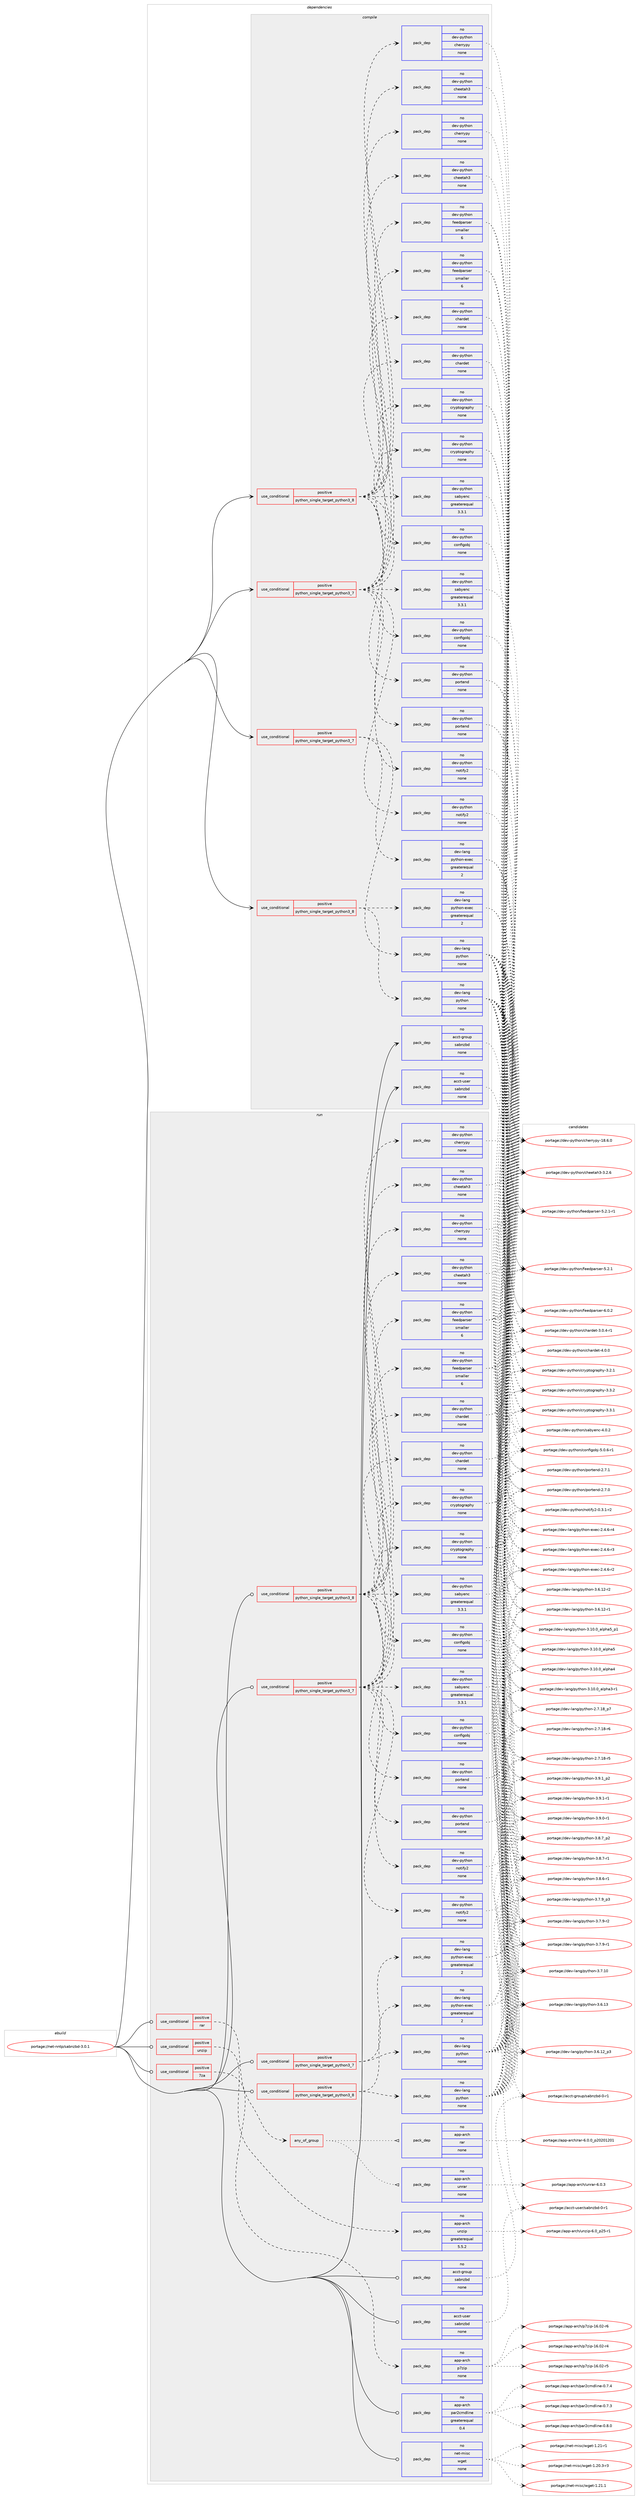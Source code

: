 digraph prolog {

# *************
# Graph options
# *************

newrank=true;
concentrate=true;
compound=true;
graph [rankdir=LR,fontname=Helvetica,fontsize=10,ranksep=1.5];#, ranksep=2.5, nodesep=0.2];
edge  [arrowhead=vee];
node  [fontname=Helvetica,fontsize=10];

# **********
# The ebuild
# **********

subgraph cluster_leftcol {
color=gray;
rank=same;
label=<<i>ebuild</i>>;
id [label="portage://net-nntp/sabnzbd-3.0.1", color=red, width=4, href="../net-nntp/sabnzbd-3.0.1.svg"];
}

# ****************
# The dependencies
# ****************

subgraph cluster_midcol {
color=gray;
label=<<i>dependencies</i>>;
subgraph cluster_compile {
fillcolor="#eeeeee";
style=filled;
label=<<i>compile</i>>;
subgraph cond3219 {
dependency11219 [label=<<TABLE BORDER="0" CELLBORDER="1" CELLSPACING="0" CELLPADDING="4"><TR><TD ROWSPAN="3" CELLPADDING="10">use_conditional</TD></TR><TR><TD>positive</TD></TR><TR><TD>python_single_target_python3_7</TD></TR></TABLE>>, shape=none, color=red];
subgraph pack7897 {
dependency11220 [label=<<TABLE BORDER="0" CELLBORDER="1" CELLSPACING="0" CELLPADDING="4" WIDTH="220"><TR><TD ROWSPAN="6" CELLPADDING="30">pack_dep</TD></TR><TR><TD WIDTH="110">no</TD></TR><TR><TD>dev-lang</TD></TR><TR><TD>python</TD></TR><TR><TD>none</TD></TR><TR><TD></TD></TR></TABLE>>, shape=none, color=blue];
}
dependency11219:e -> dependency11220:w [weight=20,style="dashed",arrowhead="vee"];
subgraph pack7898 {
dependency11221 [label=<<TABLE BORDER="0" CELLBORDER="1" CELLSPACING="0" CELLPADDING="4" WIDTH="220"><TR><TD ROWSPAN="6" CELLPADDING="30">pack_dep</TD></TR><TR><TD WIDTH="110">no</TD></TR><TR><TD>dev-lang</TD></TR><TR><TD>python-exec</TD></TR><TR><TD>greaterequal</TD></TR><TR><TD>2</TD></TR></TABLE>>, shape=none, color=blue];
}
dependency11219:e -> dependency11221:w [weight=20,style="dashed",arrowhead="vee"];
}
id:e -> dependency11219:w [weight=20,style="solid",arrowhead="vee"];
subgraph cond3220 {
dependency11222 [label=<<TABLE BORDER="0" CELLBORDER="1" CELLSPACING="0" CELLPADDING="4"><TR><TD ROWSPAN="3" CELLPADDING="10">use_conditional</TD></TR><TR><TD>positive</TD></TR><TR><TD>python_single_target_python3_7</TD></TR></TABLE>>, shape=none, color=red];
subgraph pack7899 {
dependency11223 [label=<<TABLE BORDER="0" CELLBORDER="1" CELLSPACING="0" CELLPADDING="4" WIDTH="220"><TR><TD ROWSPAN="6" CELLPADDING="30">pack_dep</TD></TR><TR><TD WIDTH="110">no</TD></TR><TR><TD>dev-python</TD></TR><TR><TD>chardet</TD></TR><TR><TD>none</TD></TR><TR><TD></TD></TR></TABLE>>, shape=none, color=blue];
}
dependency11222:e -> dependency11223:w [weight=20,style="dashed",arrowhead="vee"];
subgraph pack7900 {
dependency11224 [label=<<TABLE BORDER="0" CELLBORDER="1" CELLSPACING="0" CELLPADDING="4" WIDTH="220"><TR><TD ROWSPAN="6" CELLPADDING="30">pack_dep</TD></TR><TR><TD WIDTH="110">no</TD></TR><TR><TD>dev-python</TD></TR><TR><TD>cheetah3</TD></TR><TR><TD>none</TD></TR><TR><TD></TD></TR></TABLE>>, shape=none, color=blue];
}
dependency11222:e -> dependency11224:w [weight=20,style="dashed",arrowhead="vee"];
subgraph pack7901 {
dependency11225 [label=<<TABLE BORDER="0" CELLBORDER="1" CELLSPACING="0" CELLPADDING="4" WIDTH="220"><TR><TD ROWSPAN="6" CELLPADDING="30">pack_dep</TD></TR><TR><TD WIDTH="110">no</TD></TR><TR><TD>dev-python</TD></TR><TR><TD>cherrypy</TD></TR><TR><TD>none</TD></TR><TR><TD></TD></TR></TABLE>>, shape=none, color=blue];
}
dependency11222:e -> dependency11225:w [weight=20,style="dashed",arrowhead="vee"];
subgraph pack7902 {
dependency11226 [label=<<TABLE BORDER="0" CELLBORDER="1" CELLSPACING="0" CELLPADDING="4" WIDTH="220"><TR><TD ROWSPAN="6" CELLPADDING="30">pack_dep</TD></TR><TR><TD WIDTH="110">no</TD></TR><TR><TD>dev-python</TD></TR><TR><TD>configobj</TD></TR><TR><TD>none</TD></TR><TR><TD></TD></TR></TABLE>>, shape=none, color=blue];
}
dependency11222:e -> dependency11226:w [weight=20,style="dashed",arrowhead="vee"];
subgraph pack7903 {
dependency11227 [label=<<TABLE BORDER="0" CELLBORDER="1" CELLSPACING="0" CELLPADDING="4" WIDTH="220"><TR><TD ROWSPAN="6" CELLPADDING="30">pack_dep</TD></TR><TR><TD WIDTH="110">no</TD></TR><TR><TD>dev-python</TD></TR><TR><TD>cryptography</TD></TR><TR><TD>none</TD></TR><TR><TD></TD></TR></TABLE>>, shape=none, color=blue];
}
dependency11222:e -> dependency11227:w [weight=20,style="dashed",arrowhead="vee"];
subgraph pack7904 {
dependency11228 [label=<<TABLE BORDER="0" CELLBORDER="1" CELLSPACING="0" CELLPADDING="4" WIDTH="220"><TR><TD ROWSPAN="6" CELLPADDING="30">pack_dep</TD></TR><TR><TD WIDTH="110">no</TD></TR><TR><TD>dev-python</TD></TR><TR><TD>feedparser</TD></TR><TR><TD>smaller</TD></TR><TR><TD>6</TD></TR></TABLE>>, shape=none, color=blue];
}
dependency11222:e -> dependency11228:w [weight=20,style="dashed",arrowhead="vee"];
subgraph pack7905 {
dependency11229 [label=<<TABLE BORDER="0" CELLBORDER="1" CELLSPACING="0" CELLPADDING="4" WIDTH="220"><TR><TD ROWSPAN="6" CELLPADDING="30">pack_dep</TD></TR><TR><TD WIDTH="110">no</TD></TR><TR><TD>dev-python</TD></TR><TR><TD>notify2</TD></TR><TR><TD>none</TD></TR><TR><TD></TD></TR></TABLE>>, shape=none, color=blue];
}
dependency11222:e -> dependency11229:w [weight=20,style="dashed",arrowhead="vee"];
subgraph pack7906 {
dependency11230 [label=<<TABLE BORDER="0" CELLBORDER="1" CELLSPACING="0" CELLPADDING="4" WIDTH="220"><TR><TD ROWSPAN="6" CELLPADDING="30">pack_dep</TD></TR><TR><TD WIDTH="110">no</TD></TR><TR><TD>dev-python</TD></TR><TR><TD>portend</TD></TR><TR><TD>none</TD></TR><TR><TD></TD></TR></TABLE>>, shape=none, color=blue];
}
dependency11222:e -> dependency11230:w [weight=20,style="dashed",arrowhead="vee"];
subgraph pack7907 {
dependency11231 [label=<<TABLE BORDER="0" CELLBORDER="1" CELLSPACING="0" CELLPADDING="4" WIDTH="220"><TR><TD ROWSPAN="6" CELLPADDING="30">pack_dep</TD></TR><TR><TD WIDTH="110">no</TD></TR><TR><TD>dev-python</TD></TR><TR><TD>sabyenc</TD></TR><TR><TD>greaterequal</TD></TR><TR><TD>3.3.1</TD></TR></TABLE>>, shape=none, color=blue];
}
dependency11222:e -> dependency11231:w [weight=20,style="dashed",arrowhead="vee"];
}
id:e -> dependency11222:w [weight=20,style="solid",arrowhead="vee"];
subgraph cond3221 {
dependency11232 [label=<<TABLE BORDER="0" CELLBORDER="1" CELLSPACING="0" CELLPADDING="4"><TR><TD ROWSPAN="3" CELLPADDING="10">use_conditional</TD></TR><TR><TD>positive</TD></TR><TR><TD>python_single_target_python3_8</TD></TR></TABLE>>, shape=none, color=red];
subgraph pack7908 {
dependency11233 [label=<<TABLE BORDER="0" CELLBORDER="1" CELLSPACING="0" CELLPADDING="4" WIDTH="220"><TR><TD ROWSPAN="6" CELLPADDING="30">pack_dep</TD></TR><TR><TD WIDTH="110">no</TD></TR><TR><TD>dev-lang</TD></TR><TR><TD>python</TD></TR><TR><TD>none</TD></TR><TR><TD></TD></TR></TABLE>>, shape=none, color=blue];
}
dependency11232:e -> dependency11233:w [weight=20,style="dashed",arrowhead="vee"];
subgraph pack7909 {
dependency11234 [label=<<TABLE BORDER="0" CELLBORDER="1" CELLSPACING="0" CELLPADDING="4" WIDTH="220"><TR><TD ROWSPAN="6" CELLPADDING="30">pack_dep</TD></TR><TR><TD WIDTH="110">no</TD></TR><TR><TD>dev-lang</TD></TR><TR><TD>python-exec</TD></TR><TR><TD>greaterequal</TD></TR><TR><TD>2</TD></TR></TABLE>>, shape=none, color=blue];
}
dependency11232:e -> dependency11234:w [weight=20,style="dashed",arrowhead="vee"];
}
id:e -> dependency11232:w [weight=20,style="solid",arrowhead="vee"];
subgraph cond3222 {
dependency11235 [label=<<TABLE BORDER="0" CELLBORDER="1" CELLSPACING="0" CELLPADDING="4"><TR><TD ROWSPAN="3" CELLPADDING="10">use_conditional</TD></TR><TR><TD>positive</TD></TR><TR><TD>python_single_target_python3_8</TD></TR></TABLE>>, shape=none, color=red];
subgraph pack7910 {
dependency11236 [label=<<TABLE BORDER="0" CELLBORDER="1" CELLSPACING="0" CELLPADDING="4" WIDTH="220"><TR><TD ROWSPAN="6" CELLPADDING="30">pack_dep</TD></TR><TR><TD WIDTH="110">no</TD></TR><TR><TD>dev-python</TD></TR><TR><TD>chardet</TD></TR><TR><TD>none</TD></TR><TR><TD></TD></TR></TABLE>>, shape=none, color=blue];
}
dependency11235:e -> dependency11236:w [weight=20,style="dashed",arrowhead="vee"];
subgraph pack7911 {
dependency11237 [label=<<TABLE BORDER="0" CELLBORDER="1" CELLSPACING="0" CELLPADDING="4" WIDTH="220"><TR><TD ROWSPAN="6" CELLPADDING="30">pack_dep</TD></TR><TR><TD WIDTH="110">no</TD></TR><TR><TD>dev-python</TD></TR><TR><TD>cheetah3</TD></TR><TR><TD>none</TD></TR><TR><TD></TD></TR></TABLE>>, shape=none, color=blue];
}
dependency11235:e -> dependency11237:w [weight=20,style="dashed",arrowhead="vee"];
subgraph pack7912 {
dependency11238 [label=<<TABLE BORDER="0" CELLBORDER="1" CELLSPACING="0" CELLPADDING="4" WIDTH="220"><TR><TD ROWSPAN="6" CELLPADDING="30">pack_dep</TD></TR><TR><TD WIDTH="110">no</TD></TR><TR><TD>dev-python</TD></TR><TR><TD>cherrypy</TD></TR><TR><TD>none</TD></TR><TR><TD></TD></TR></TABLE>>, shape=none, color=blue];
}
dependency11235:e -> dependency11238:w [weight=20,style="dashed",arrowhead="vee"];
subgraph pack7913 {
dependency11239 [label=<<TABLE BORDER="0" CELLBORDER="1" CELLSPACING="0" CELLPADDING="4" WIDTH="220"><TR><TD ROWSPAN="6" CELLPADDING="30">pack_dep</TD></TR><TR><TD WIDTH="110">no</TD></TR><TR><TD>dev-python</TD></TR><TR><TD>configobj</TD></TR><TR><TD>none</TD></TR><TR><TD></TD></TR></TABLE>>, shape=none, color=blue];
}
dependency11235:e -> dependency11239:w [weight=20,style="dashed",arrowhead="vee"];
subgraph pack7914 {
dependency11240 [label=<<TABLE BORDER="0" CELLBORDER="1" CELLSPACING="0" CELLPADDING="4" WIDTH="220"><TR><TD ROWSPAN="6" CELLPADDING="30">pack_dep</TD></TR><TR><TD WIDTH="110">no</TD></TR><TR><TD>dev-python</TD></TR><TR><TD>cryptography</TD></TR><TR><TD>none</TD></TR><TR><TD></TD></TR></TABLE>>, shape=none, color=blue];
}
dependency11235:e -> dependency11240:w [weight=20,style="dashed",arrowhead="vee"];
subgraph pack7915 {
dependency11241 [label=<<TABLE BORDER="0" CELLBORDER="1" CELLSPACING="0" CELLPADDING="4" WIDTH="220"><TR><TD ROWSPAN="6" CELLPADDING="30">pack_dep</TD></TR><TR><TD WIDTH="110">no</TD></TR><TR><TD>dev-python</TD></TR><TR><TD>feedparser</TD></TR><TR><TD>smaller</TD></TR><TR><TD>6</TD></TR></TABLE>>, shape=none, color=blue];
}
dependency11235:e -> dependency11241:w [weight=20,style="dashed",arrowhead="vee"];
subgraph pack7916 {
dependency11242 [label=<<TABLE BORDER="0" CELLBORDER="1" CELLSPACING="0" CELLPADDING="4" WIDTH="220"><TR><TD ROWSPAN="6" CELLPADDING="30">pack_dep</TD></TR><TR><TD WIDTH="110">no</TD></TR><TR><TD>dev-python</TD></TR><TR><TD>notify2</TD></TR><TR><TD>none</TD></TR><TR><TD></TD></TR></TABLE>>, shape=none, color=blue];
}
dependency11235:e -> dependency11242:w [weight=20,style="dashed",arrowhead="vee"];
subgraph pack7917 {
dependency11243 [label=<<TABLE BORDER="0" CELLBORDER="1" CELLSPACING="0" CELLPADDING="4" WIDTH="220"><TR><TD ROWSPAN="6" CELLPADDING="30">pack_dep</TD></TR><TR><TD WIDTH="110">no</TD></TR><TR><TD>dev-python</TD></TR><TR><TD>portend</TD></TR><TR><TD>none</TD></TR><TR><TD></TD></TR></TABLE>>, shape=none, color=blue];
}
dependency11235:e -> dependency11243:w [weight=20,style="dashed",arrowhead="vee"];
subgraph pack7918 {
dependency11244 [label=<<TABLE BORDER="0" CELLBORDER="1" CELLSPACING="0" CELLPADDING="4" WIDTH="220"><TR><TD ROWSPAN="6" CELLPADDING="30">pack_dep</TD></TR><TR><TD WIDTH="110">no</TD></TR><TR><TD>dev-python</TD></TR><TR><TD>sabyenc</TD></TR><TR><TD>greaterequal</TD></TR><TR><TD>3.3.1</TD></TR></TABLE>>, shape=none, color=blue];
}
dependency11235:e -> dependency11244:w [weight=20,style="dashed",arrowhead="vee"];
}
id:e -> dependency11235:w [weight=20,style="solid",arrowhead="vee"];
subgraph pack7919 {
dependency11245 [label=<<TABLE BORDER="0" CELLBORDER="1" CELLSPACING="0" CELLPADDING="4" WIDTH="220"><TR><TD ROWSPAN="6" CELLPADDING="30">pack_dep</TD></TR><TR><TD WIDTH="110">no</TD></TR><TR><TD>acct-group</TD></TR><TR><TD>sabnzbd</TD></TR><TR><TD>none</TD></TR><TR><TD></TD></TR></TABLE>>, shape=none, color=blue];
}
id:e -> dependency11245:w [weight=20,style="solid",arrowhead="vee"];
subgraph pack7920 {
dependency11246 [label=<<TABLE BORDER="0" CELLBORDER="1" CELLSPACING="0" CELLPADDING="4" WIDTH="220"><TR><TD ROWSPAN="6" CELLPADDING="30">pack_dep</TD></TR><TR><TD WIDTH="110">no</TD></TR><TR><TD>acct-user</TD></TR><TR><TD>sabnzbd</TD></TR><TR><TD>none</TD></TR><TR><TD></TD></TR></TABLE>>, shape=none, color=blue];
}
id:e -> dependency11246:w [weight=20,style="solid",arrowhead="vee"];
}
subgraph cluster_compileandrun {
fillcolor="#eeeeee";
style=filled;
label=<<i>compile and run</i>>;
}
subgraph cluster_run {
fillcolor="#eeeeee";
style=filled;
label=<<i>run</i>>;
subgraph cond3223 {
dependency11247 [label=<<TABLE BORDER="0" CELLBORDER="1" CELLSPACING="0" CELLPADDING="4"><TR><TD ROWSPAN="3" CELLPADDING="10">use_conditional</TD></TR><TR><TD>positive</TD></TR><TR><TD>7za</TD></TR></TABLE>>, shape=none, color=red];
subgraph pack7921 {
dependency11248 [label=<<TABLE BORDER="0" CELLBORDER="1" CELLSPACING="0" CELLPADDING="4" WIDTH="220"><TR><TD ROWSPAN="6" CELLPADDING="30">pack_dep</TD></TR><TR><TD WIDTH="110">no</TD></TR><TR><TD>app-arch</TD></TR><TR><TD>p7zip</TD></TR><TR><TD>none</TD></TR><TR><TD></TD></TR></TABLE>>, shape=none, color=blue];
}
dependency11247:e -> dependency11248:w [weight=20,style="dashed",arrowhead="vee"];
}
id:e -> dependency11247:w [weight=20,style="solid",arrowhead="odot"];
subgraph cond3224 {
dependency11249 [label=<<TABLE BORDER="0" CELLBORDER="1" CELLSPACING="0" CELLPADDING="4"><TR><TD ROWSPAN="3" CELLPADDING="10">use_conditional</TD></TR><TR><TD>positive</TD></TR><TR><TD>python_single_target_python3_7</TD></TR></TABLE>>, shape=none, color=red];
subgraph pack7922 {
dependency11250 [label=<<TABLE BORDER="0" CELLBORDER="1" CELLSPACING="0" CELLPADDING="4" WIDTH="220"><TR><TD ROWSPAN="6" CELLPADDING="30">pack_dep</TD></TR><TR><TD WIDTH="110">no</TD></TR><TR><TD>dev-lang</TD></TR><TR><TD>python</TD></TR><TR><TD>none</TD></TR><TR><TD></TD></TR></TABLE>>, shape=none, color=blue];
}
dependency11249:e -> dependency11250:w [weight=20,style="dashed",arrowhead="vee"];
subgraph pack7923 {
dependency11251 [label=<<TABLE BORDER="0" CELLBORDER="1" CELLSPACING="0" CELLPADDING="4" WIDTH="220"><TR><TD ROWSPAN="6" CELLPADDING="30">pack_dep</TD></TR><TR><TD WIDTH="110">no</TD></TR><TR><TD>dev-lang</TD></TR><TR><TD>python-exec</TD></TR><TR><TD>greaterequal</TD></TR><TR><TD>2</TD></TR></TABLE>>, shape=none, color=blue];
}
dependency11249:e -> dependency11251:w [weight=20,style="dashed",arrowhead="vee"];
}
id:e -> dependency11249:w [weight=20,style="solid",arrowhead="odot"];
subgraph cond3225 {
dependency11252 [label=<<TABLE BORDER="0" CELLBORDER="1" CELLSPACING="0" CELLPADDING="4"><TR><TD ROWSPAN="3" CELLPADDING="10">use_conditional</TD></TR><TR><TD>positive</TD></TR><TR><TD>python_single_target_python3_7</TD></TR></TABLE>>, shape=none, color=red];
subgraph pack7924 {
dependency11253 [label=<<TABLE BORDER="0" CELLBORDER="1" CELLSPACING="0" CELLPADDING="4" WIDTH="220"><TR><TD ROWSPAN="6" CELLPADDING="30">pack_dep</TD></TR><TR><TD WIDTH="110">no</TD></TR><TR><TD>dev-python</TD></TR><TR><TD>chardet</TD></TR><TR><TD>none</TD></TR><TR><TD></TD></TR></TABLE>>, shape=none, color=blue];
}
dependency11252:e -> dependency11253:w [weight=20,style="dashed",arrowhead="vee"];
subgraph pack7925 {
dependency11254 [label=<<TABLE BORDER="0" CELLBORDER="1" CELLSPACING="0" CELLPADDING="4" WIDTH="220"><TR><TD ROWSPAN="6" CELLPADDING="30">pack_dep</TD></TR><TR><TD WIDTH="110">no</TD></TR><TR><TD>dev-python</TD></TR><TR><TD>cheetah3</TD></TR><TR><TD>none</TD></TR><TR><TD></TD></TR></TABLE>>, shape=none, color=blue];
}
dependency11252:e -> dependency11254:w [weight=20,style="dashed",arrowhead="vee"];
subgraph pack7926 {
dependency11255 [label=<<TABLE BORDER="0" CELLBORDER="1" CELLSPACING="0" CELLPADDING="4" WIDTH="220"><TR><TD ROWSPAN="6" CELLPADDING="30">pack_dep</TD></TR><TR><TD WIDTH="110">no</TD></TR><TR><TD>dev-python</TD></TR><TR><TD>cherrypy</TD></TR><TR><TD>none</TD></TR><TR><TD></TD></TR></TABLE>>, shape=none, color=blue];
}
dependency11252:e -> dependency11255:w [weight=20,style="dashed",arrowhead="vee"];
subgraph pack7927 {
dependency11256 [label=<<TABLE BORDER="0" CELLBORDER="1" CELLSPACING="0" CELLPADDING="4" WIDTH="220"><TR><TD ROWSPAN="6" CELLPADDING="30">pack_dep</TD></TR><TR><TD WIDTH="110">no</TD></TR><TR><TD>dev-python</TD></TR><TR><TD>configobj</TD></TR><TR><TD>none</TD></TR><TR><TD></TD></TR></TABLE>>, shape=none, color=blue];
}
dependency11252:e -> dependency11256:w [weight=20,style="dashed",arrowhead="vee"];
subgraph pack7928 {
dependency11257 [label=<<TABLE BORDER="0" CELLBORDER="1" CELLSPACING="0" CELLPADDING="4" WIDTH="220"><TR><TD ROWSPAN="6" CELLPADDING="30">pack_dep</TD></TR><TR><TD WIDTH="110">no</TD></TR><TR><TD>dev-python</TD></TR><TR><TD>cryptography</TD></TR><TR><TD>none</TD></TR><TR><TD></TD></TR></TABLE>>, shape=none, color=blue];
}
dependency11252:e -> dependency11257:w [weight=20,style="dashed",arrowhead="vee"];
subgraph pack7929 {
dependency11258 [label=<<TABLE BORDER="0" CELLBORDER="1" CELLSPACING="0" CELLPADDING="4" WIDTH="220"><TR><TD ROWSPAN="6" CELLPADDING="30">pack_dep</TD></TR><TR><TD WIDTH="110">no</TD></TR><TR><TD>dev-python</TD></TR><TR><TD>feedparser</TD></TR><TR><TD>smaller</TD></TR><TR><TD>6</TD></TR></TABLE>>, shape=none, color=blue];
}
dependency11252:e -> dependency11258:w [weight=20,style="dashed",arrowhead="vee"];
subgraph pack7930 {
dependency11259 [label=<<TABLE BORDER="0" CELLBORDER="1" CELLSPACING="0" CELLPADDING="4" WIDTH="220"><TR><TD ROWSPAN="6" CELLPADDING="30">pack_dep</TD></TR><TR><TD WIDTH="110">no</TD></TR><TR><TD>dev-python</TD></TR><TR><TD>notify2</TD></TR><TR><TD>none</TD></TR><TR><TD></TD></TR></TABLE>>, shape=none, color=blue];
}
dependency11252:e -> dependency11259:w [weight=20,style="dashed",arrowhead="vee"];
subgraph pack7931 {
dependency11260 [label=<<TABLE BORDER="0" CELLBORDER="1" CELLSPACING="0" CELLPADDING="4" WIDTH="220"><TR><TD ROWSPAN="6" CELLPADDING="30">pack_dep</TD></TR><TR><TD WIDTH="110">no</TD></TR><TR><TD>dev-python</TD></TR><TR><TD>portend</TD></TR><TR><TD>none</TD></TR><TR><TD></TD></TR></TABLE>>, shape=none, color=blue];
}
dependency11252:e -> dependency11260:w [weight=20,style="dashed",arrowhead="vee"];
subgraph pack7932 {
dependency11261 [label=<<TABLE BORDER="0" CELLBORDER="1" CELLSPACING="0" CELLPADDING="4" WIDTH="220"><TR><TD ROWSPAN="6" CELLPADDING="30">pack_dep</TD></TR><TR><TD WIDTH="110">no</TD></TR><TR><TD>dev-python</TD></TR><TR><TD>sabyenc</TD></TR><TR><TD>greaterequal</TD></TR><TR><TD>3.3.1</TD></TR></TABLE>>, shape=none, color=blue];
}
dependency11252:e -> dependency11261:w [weight=20,style="dashed",arrowhead="vee"];
}
id:e -> dependency11252:w [weight=20,style="solid",arrowhead="odot"];
subgraph cond3226 {
dependency11262 [label=<<TABLE BORDER="0" CELLBORDER="1" CELLSPACING="0" CELLPADDING="4"><TR><TD ROWSPAN="3" CELLPADDING="10">use_conditional</TD></TR><TR><TD>positive</TD></TR><TR><TD>python_single_target_python3_8</TD></TR></TABLE>>, shape=none, color=red];
subgraph pack7933 {
dependency11263 [label=<<TABLE BORDER="0" CELLBORDER="1" CELLSPACING="0" CELLPADDING="4" WIDTH="220"><TR><TD ROWSPAN="6" CELLPADDING="30">pack_dep</TD></TR><TR><TD WIDTH="110">no</TD></TR><TR><TD>dev-lang</TD></TR><TR><TD>python</TD></TR><TR><TD>none</TD></TR><TR><TD></TD></TR></TABLE>>, shape=none, color=blue];
}
dependency11262:e -> dependency11263:w [weight=20,style="dashed",arrowhead="vee"];
subgraph pack7934 {
dependency11264 [label=<<TABLE BORDER="0" CELLBORDER="1" CELLSPACING="0" CELLPADDING="4" WIDTH="220"><TR><TD ROWSPAN="6" CELLPADDING="30">pack_dep</TD></TR><TR><TD WIDTH="110">no</TD></TR><TR><TD>dev-lang</TD></TR><TR><TD>python-exec</TD></TR><TR><TD>greaterequal</TD></TR><TR><TD>2</TD></TR></TABLE>>, shape=none, color=blue];
}
dependency11262:e -> dependency11264:w [weight=20,style="dashed",arrowhead="vee"];
}
id:e -> dependency11262:w [weight=20,style="solid",arrowhead="odot"];
subgraph cond3227 {
dependency11265 [label=<<TABLE BORDER="0" CELLBORDER="1" CELLSPACING="0" CELLPADDING="4"><TR><TD ROWSPAN="3" CELLPADDING="10">use_conditional</TD></TR><TR><TD>positive</TD></TR><TR><TD>python_single_target_python3_8</TD></TR></TABLE>>, shape=none, color=red];
subgraph pack7935 {
dependency11266 [label=<<TABLE BORDER="0" CELLBORDER="1" CELLSPACING="0" CELLPADDING="4" WIDTH="220"><TR><TD ROWSPAN="6" CELLPADDING="30">pack_dep</TD></TR><TR><TD WIDTH="110">no</TD></TR><TR><TD>dev-python</TD></TR><TR><TD>chardet</TD></TR><TR><TD>none</TD></TR><TR><TD></TD></TR></TABLE>>, shape=none, color=blue];
}
dependency11265:e -> dependency11266:w [weight=20,style="dashed",arrowhead="vee"];
subgraph pack7936 {
dependency11267 [label=<<TABLE BORDER="0" CELLBORDER="1" CELLSPACING="0" CELLPADDING="4" WIDTH="220"><TR><TD ROWSPAN="6" CELLPADDING="30">pack_dep</TD></TR><TR><TD WIDTH="110">no</TD></TR><TR><TD>dev-python</TD></TR><TR><TD>cheetah3</TD></TR><TR><TD>none</TD></TR><TR><TD></TD></TR></TABLE>>, shape=none, color=blue];
}
dependency11265:e -> dependency11267:w [weight=20,style="dashed",arrowhead="vee"];
subgraph pack7937 {
dependency11268 [label=<<TABLE BORDER="0" CELLBORDER="1" CELLSPACING="0" CELLPADDING="4" WIDTH="220"><TR><TD ROWSPAN="6" CELLPADDING="30">pack_dep</TD></TR><TR><TD WIDTH="110">no</TD></TR><TR><TD>dev-python</TD></TR><TR><TD>cherrypy</TD></TR><TR><TD>none</TD></TR><TR><TD></TD></TR></TABLE>>, shape=none, color=blue];
}
dependency11265:e -> dependency11268:w [weight=20,style="dashed",arrowhead="vee"];
subgraph pack7938 {
dependency11269 [label=<<TABLE BORDER="0" CELLBORDER="1" CELLSPACING="0" CELLPADDING="4" WIDTH="220"><TR><TD ROWSPAN="6" CELLPADDING="30">pack_dep</TD></TR><TR><TD WIDTH="110">no</TD></TR><TR><TD>dev-python</TD></TR><TR><TD>configobj</TD></TR><TR><TD>none</TD></TR><TR><TD></TD></TR></TABLE>>, shape=none, color=blue];
}
dependency11265:e -> dependency11269:w [weight=20,style="dashed",arrowhead="vee"];
subgraph pack7939 {
dependency11270 [label=<<TABLE BORDER="0" CELLBORDER="1" CELLSPACING="0" CELLPADDING="4" WIDTH="220"><TR><TD ROWSPAN="6" CELLPADDING="30">pack_dep</TD></TR><TR><TD WIDTH="110">no</TD></TR><TR><TD>dev-python</TD></TR><TR><TD>cryptography</TD></TR><TR><TD>none</TD></TR><TR><TD></TD></TR></TABLE>>, shape=none, color=blue];
}
dependency11265:e -> dependency11270:w [weight=20,style="dashed",arrowhead="vee"];
subgraph pack7940 {
dependency11271 [label=<<TABLE BORDER="0" CELLBORDER="1" CELLSPACING="0" CELLPADDING="4" WIDTH="220"><TR><TD ROWSPAN="6" CELLPADDING="30">pack_dep</TD></TR><TR><TD WIDTH="110">no</TD></TR><TR><TD>dev-python</TD></TR><TR><TD>feedparser</TD></TR><TR><TD>smaller</TD></TR><TR><TD>6</TD></TR></TABLE>>, shape=none, color=blue];
}
dependency11265:e -> dependency11271:w [weight=20,style="dashed",arrowhead="vee"];
subgraph pack7941 {
dependency11272 [label=<<TABLE BORDER="0" CELLBORDER="1" CELLSPACING="0" CELLPADDING="4" WIDTH="220"><TR><TD ROWSPAN="6" CELLPADDING="30">pack_dep</TD></TR><TR><TD WIDTH="110">no</TD></TR><TR><TD>dev-python</TD></TR><TR><TD>notify2</TD></TR><TR><TD>none</TD></TR><TR><TD></TD></TR></TABLE>>, shape=none, color=blue];
}
dependency11265:e -> dependency11272:w [weight=20,style="dashed",arrowhead="vee"];
subgraph pack7942 {
dependency11273 [label=<<TABLE BORDER="0" CELLBORDER="1" CELLSPACING="0" CELLPADDING="4" WIDTH="220"><TR><TD ROWSPAN="6" CELLPADDING="30">pack_dep</TD></TR><TR><TD WIDTH="110">no</TD></TR><TR><TD>dev-python</TD></TR><TR><TD>portend</TD></TR><TR><TD>none</TD></TR><TR><TD></TD></TR></TABLE>>, shape=none, color=blue];
}
dependency11265:e -> dependency11273:w [weight=20,style="dashed",arrowhead="vee"];
subgraph pack7943 {
dependency11274 [label=<<TABLE BORDER="0" CELLBORDER="1" CELLSPACING="0" CELLPADDING="4" WIDTH="220"><TR><TD ROWSPAN="6" CELLPADDING="30">pack_dep</TD></TR><TR><TD WIDTH="110">no</TD></TR><TR><TD>dev-python</TD></TR><TR><TD>sabyenc</TD></TR><TR><TD>greaterequal</TD></TR><TR><TD>3.3.1</TD></TR></TABLE>>, shape=none, color=blue];
}
dependency11265:e -> dependency11274:w [weight=20,style="dashed",arrowhead="vee"];
}
id:e -> dependency11265:w [weight=20,style="solid",arrowhead="odot"];
subgraph cond3228 {
dependency11275 [label=<<TABLE BORDER="0" CELLBORDER="1" CELLSPACING="0" CELLPADDING="4"><TR><TD ROWSPAN="3" CELLPADDING="10">use_conditional</TD></TR><TR><TD>positive</TD></TR><TR><TD>rar</TD></TR></TABLE>>, shape=none, color=red];
subgraph any94 {
dependency11276 [label=<<TABLE BORDER="0" CELLBORDER="1" CELLSPACING="0" CELLPADDING="4"><TR><TD CELLPADDING="10">any_of_group</TD></TR></TABLE>>, shape=none, color=red];subgraph pack7944 {
dependency11277 [label=<<TABLE BORDER="0" CELLBORDER="1" CELLSPACING="0" CELLPADDING="4" WIDTH="220"><TR><TD ROWSPAN="6" CELLPADDING="30">pack_dep</TD></TR><TR><TD WIDTH="110">no</TD></TR><TR><TD>app-arch</TD></TR><TR><TD>unrar</TD></TR><TR><TD>none</TD></TR><TR><TD></TD></TR></TABLE>>, shape=none, color=blue];
}
dependency11276:e -> dependency11277:w [weight=20,style="dotted",arrowhead="oinv"];
subgraph pack7945 {
dependency11278 [label=<<TABLE BORDER="0" CELLBORDER="1" CELLSPACING="0" CELLPADDING="4" WIDTH="220"><TR><TD ROWSPAN="6" CELLPADDING="30">pack_dep</TD></TR><TR><TD WIDTH="110">no</TD></TR><TR><TD>app-arch</TD></TR><TR><TD>rar</TD></TR><TR><TD>none</TD></TR><TR><TD></TD></TR></TABLE>>, shape=none, color=blue];
}
dependency11276:e -> dependency11278:w [weight=20,style="dotted",arrowhead="oinv"];
}
dependency11275:e -> dependency11276:w [weight=20,style="dashed",arrowhead="vee"];
}
id:e -> dependency11275:w [weight=20,style="solid",arrowhead="odot"];
subgraph cond3229 {
dependency11279 [label=<<TABLE BORDER="0" CELLBORDER="1" CELLSPACING="0" CELLPADDING="4"><TR><TD ROWSPAN="3" CELLPADDING="10">use_conditional</TD></TR><TR><TD>positive</TD></TR><TR><TD>unzip</TD></TR></TABLE>>, shape=none, color=red];
subgraph pack7946 {
dependency11280 [label=<<TABLE BORDER="0" CELLBORDER="1" CELLSPACING="0" CELLPADDING="4" WIDTH="220"><TR><TD ROWSPAN="6" CELLPADDING="30">pack_dep</TD></TR><TR><TD WIDTH="110">no</TD></TR><TR><TD>app-arch</TD></TR><TR><TD>unzip</TD></TR><TR><TD>greaterequal</TD></TR><TR><TD>5.5.2</TD></TR></TABLE>>, shape=none, color=blue];
}
dependency11279:e -> dependency11280:w [weight=20,style="dashed",arrowhead="vee"];
}
id:e -> dependency11279:w [weight=20,style="solid",arrowhead="odot"];
subgraph pack7947 {
dependency11281 [label=<<TABLE BORDER="0" CELLBORDER="1" CELLSPACING="0" CELLPADDING="4" WIDTH="220"><TR><TD ROWSPAN="6" CELLPADDING="30">pack_dep</TD></TR><TR><TD WIDTH="110">no</TD></TR><TR><TD>acct-group</TD></TR><TR><TD>sabnzbd</TD></TR><TR><TD>none</TD></TR><TR><TD></TD></TR></TABLE>>, shape=none, color=blue];
}
id:e -> dependency11281:w [weight=20,style="solid",arrowhead="odot"];
subgraph pack7948 {
dependency11282 [label=<<TABLE BORDER="0" CELLBORDER="1" CELLSPACING="0" CELLPADDING="4" WIDTH="220"><TR><TD ROWSPAN="6" CELLPADDING="30">pack_dep</TD></TR><TR><TD WIDTH="110">no</TD></TR><TR><TD>acct-user</TD></TR><TR><TD>sabnzbd</TD></TR><TR><TD>none</TD></TR><TR><TD></TD></TR></TABLE>>, shape=none, color=blue];
}
id:e -> dependency11282:w [weight=20,style="solid",arrowhead="odot"];
subgraph pack7949 {
dependency11283 [label=<<TABLE BORDER="0" CELLBORDER="1" CELLSPACING="0" CELLPADDING="4" WIDTH="220"><TR><TD ROWSPAN="6" CELLPADDING="30">pack_dep</TD></TR><TR><TD WIDTH="110">no</TD></TR><TR><TD>app-arch</TD></TR><TR><TD>par2cmdline</TD></TR><TR><TD>greaterequal</TD></TR><TR><TD>0.4</TD></TR></TABLE>>, shape=none, color=blue];
}
id:e -> dependency11283:w [weight=20,style="solid",arrowhead="odot"];
subgraph pack7950 {
dependency11284 [label=<<TABLE BORDER="0" CELLBORDER="1" CELLSPACING="0" CELLPADDING="4" WIDTH="220"><TR><TD ROWSPAN="6" CELLPADDING="30">pack_dep</TD></TR><TR><TD WIDTH="110">no</TD></TR><TR><TD>net-misc</TD></TR><TR><TD>wget</TD></TR><TR><TD>none</TD></TR><TR><TD></TD></TR></TABLE>>, shape=none, color=blue];
}
id:e -> dependency11284:w [weight=20,style="solid",arrowhead="odot"];
}
}

# **************
# The candidates
# **************

subgraph cluster_choices {
rank=same;
color=gray;
label=<<i>candidates</i>>;

subgraph choice7897 {
color=black;
nodesep=1;
choice1001011184510897110103471121211161041111104551465746499511250 [label="portage://dev-lang/python-3.9.1_p2", color=red, width=4,href="../dev-lang/python-3.9.1_p2.svg"];
choice1001011184510897110103471121211161041111104551465746494511449 [label="portage://dev-lang/python-3.9.1-r1", color=red, width=4,href="../dev-lang/python-3.9.1-r1.svg"];
choice1001011184510897110103471121211161041111104551465746484511449 [label="portage://dev-lang/python-3.9.0-r1", color=red, width=4,href="../dev-lang/python-3.9.0-r1.svg"];
choice1001011184510897110103471121211161041111104551465646559511250 [label="portage://dev-lang/python-3.8.7_p2", color=red, width=4,href="../dev-lang/python-3.8.7_p2.svg"];
choice1001011184510897110103471121211161041111104551465646554511449 [label="portage://dev-lang/python-3.8.7-r1", color=red, width=4,href="../dev-lang/python-3.8.7-r1.svg"];
choice1001011184510897110103471121211161041111104551465646544511449 [label="portage://dev-lang/python-3.8.6-r1", color=red, width=4,href="../dev-lang/python-3.8.6-r1.svg"];
choice1001011184510897110103471121211161041111104551465546579511251 [label="portage://dev-lang/python-3.7.9_p3", color=red, width=4,href="../dev-lang/python-3.7.9_p3.svg"];
choice1001011184510897110103471121211161041111104551465546574511450 [label="portage://dev-lang/python-3.7.9-r2", color=red, width=4,href="../dev-lang/python-3.7.9-r2.svg"];
choice1001011184510897110103471121211161041111104551465546574511449 [label="portage://dev-lang/python-3.7.9-r1", color=red, width=4,href="../dev-lang/python-3.7.9-r1.svg"];
choice10010111845108971101034711212111610411111045514655464948 [label="portage://dev-lang/python-3.7.10", color=red, width=4,href="../dev-lang/python-3.7.10.svg"];
choice10010111845108971101034711212111610411111045514654464951 [label="portage://dev-lang/python-3.6.13", color=red, width=4,href="../dev-lang/python-3.6.13.svg"];
choice100101118451089711010347112121116104111110455146544649509511251 [label="portage://dev-lang/python-3.6.12_p3", color=red, width=4,href="../dev-lang/python-3.6.12_p3.svg"];
choice100101118451089711010347112121116104111110455146544649504511450 [label="portage://dev-lang/python-3.6.12-r2", color=red, width=4,href="../dev-lang/python-3.6.12-r2.svg"];
choice100101118451089711010347112121116104111110455146544649504511449 [label="portage://dev-lang/python-3.6.12-r1", color=red, width=4,href="../dev-lang/python-3.6.12-r1.svg"];
choice10010111845108971101034711212111610411111045514649484648959710811210497539511249 [label="portage://dev-lang/python-3.10.0_alpha5_p1", color=red, width=4,href="../dev-lang/python-3.10.0_alpha5_p1.svg"];
choice1001011184510897110103471121211161041111104551464948464895971081121049753 [label="portage://dev-lang/python-3.10.0_alpha5", color=red, width=4,href="../dev-lang/python-3.10.0_alpha5.svg"];
choice1001011184510897110103471121211161041111104551464948464895971081121049752 [label="portage://dev-lang/python-3.10.0_alpha4", color=red, width=4,href="../dev-lang/python-3.10.0_alpha4.svg"];
choice10010111845108971101034711212111610411111045514649484648959710811210497514511449 [label="portage://dev-lang/python-3.10.0_alpha3-r1", color=red, width=4,href="../dev-lang/python-3.10.0_alpha3-r1.svg"];
choice100101118451089711010347112121116104111110455046554649569511255 [label="portage://dev-lang/python-2.7.18_p7", color=red, width=4,href="../dev-lang/python-2.7.18_p7.svg"];
choice100101118451089711010347112121116104111110455046554649564511454 [label="portage://dev-lang/python-2.7.18-r6", color=red, width=4,href="../dev-lang/python-2.7.18-r6.svg"];
choice100101118451089711010347112121116104111110455046554649564511453 [label="portage://dev-lang/python-2.7.18-r5", color=red, width=4,href="../dev-lang/python-2.7.18-r5.svg"];
dependency11220:e -> choice1001011184510897110103471121211161041111104551465746499511250:w [style=dotted,weight="100"];
dependency11220:e -> choice1001011184510897110103471121211161041111104551465746494511449:w [style=dotted,weight="100"];
dependency11220:e -> choice1001011184510897110103471121211161041111104551465746484511449:w [style=dotted,weight="100"];
dependency11220:e -> choice1001011184510897110103471121211161041111104551465646559511250:w [style=dotted,weight="100"];
dependency11220:e -> choice1001011184510897110103471121211161041111104551465646554511449:w [style=dotted,weight="100"];
dependency11220:e -> choice1001011184510897110103471121211161041111104551465646544511449:w [style=dotted,weight="100"];
dependency11220:e -> choice1001011184510897110103471121211161041111104551465546579511251:w [style=dotted,weight="100"];
dependency11220:e -> choice1001011184510897110103471121211161041111104551465546574511450:w [style=dotted,weight="100"];
dependency11220:e -> choice1001011184510897110103471121211161041111104551465546574511449:w [style=dotted,weight="100"];
dependency11220:e -> choice10010111845108971101034711212111610411111045514655464948:w [style=dotted,weight="100"];
dependency11220:e -> choice10010111845108971101034711212111610411111045514654464951:w [style=dotted,weight="100"];
dependency11220:e -> choice100101118451089711010347112121116104111110455146544649509511251:w [style=dotted,weight="100"];
dependency11220:e -> choice100101118451089711010347112121116104111110455146544649504511450:w [style=dotted,weight="100"];
dependency11220:e -> choice100101118451089711010347112121116104111110455146544649504511449:w [style=dotted,weight="100"];
dependency11220:e -> choice10010111845108971101034711212111610411111045514649484648959710811210497539511249:w [style=dotted,weight="100"];
dependency11220:e -> choice1001011184510897110103471121211161041111104551464948464895971081121049753:w [style=dotted,weight="100"];
dependency11220:e -> choice1001011184510897110103471121211161041111104551464948464895971081121049752:w [style=dotted,weight="100"];
dependency11220:e -> choice10010111845108971101034711212111610411111045514649484648959710811210497514511449:w [style=dotted,weight="100"];
dependency11220:e -> choice100101118451089711010347112121116104111110455046554649569511255:w [style=dotted,weight="100"];
dependency11220:e -> choice100101118451089711010347112121116104111110455046554649564511454:w [style=dotted,weight="100"];
dependency11220:e -> choice100101118451089711010347112121116104111110455046554649564511453:w [style=dotted,weight="100"];
}
subgraph choice7898 {
color=black;
nodesep=1;
choice10010111845108971101034711212111610411111045101120101994550465246544511452 [label="portage://dev-lang/python-exec-2.4.6-r4", color=red, width=4,href="../dev-lang/python-exec-2.4.6-r4.svg"];
choice10010111845108971101034711212111610411111045101120101994550465246544511451 [label="portage://dev-lang/python-exec-2.4.6-r3", color=red, width=4,href="../dev-lang/python-exec-2.4.6-r3.svg"];
choice10010111845108971101034711212111610411111045101120101994550465246544511450 [label="portage://dev-lang/python-exec-2.4.6-r2", color=red, width=4,href="../dev-lang/python-exec-2.4.6-r2.svg"];
dependency11221:e -> choice10010111845108971101034711212111610411111045101120101994550465246544511452:w [style=dotted,weight="100"];
dependency11221:e -> choice10010111845108971101034711212111610411111045101120101994550465246544511451:w [style=dotted,weight="100"];
dependency11221:e -> choice10010111845108971101034711212111610411111045101120101994550465246544511450:w [style=dotted,weight="100"];
}
subgraph choice7899 {
color=black;
nodesep=1;
choice10010111845112121116104111110479910497114100101116455246484648 [label="portage://dev-python/chardet-4.0.0", color=red, width=4,href="../dev-python/chardet-4.0.0.svg"];
choice100101118451121211161041111104799104971141001011164551464846524511449 [label="portage://dev-python/chardet-3.0.4-r1", color=red, width=4,href="../dev-python/chardet-3.0.4-r1.svg"];
dependency11223:e -> choice10010111845112121116104111110479910497114100101116455246484648:w [style=dotted,weight="100"];
dependency11223:e -> choice100101118451121211161041111104799104971141001011164551464846524511449:w [style=dotted,weight="100"];
}
subgraph choice7900 {
color=black;
nodesep=1;
choice1001011184511212111610411111047991041011011169710451455146504654 [label="portage://dev-python/cheetah3-3.2.6", color=red, width=4,href="../dev-python/cheetah3-3.2.6.svg"];
dependency11224:e -> choice1001011184511212111610411111047991041011011169710451455146504654:w [style=dotted,weight="100"];
}
subgraph choice7901 {
color=black;
nodesep=1;
choice10010111845112121116104111110479910410111411412111212145495646544648 [label="portage://dev-python/cherrypy-18.6.0", color=red, width=4,href="../dev-python/cherrypy-18.6.0.svg"];
dependency11225:e -> choice10010111845112121116104111110479910410111411412111212145495646544648:w [style=dotted,weight="100"];
}
subgraph choice7902 {
color=black;
nodesep=1;
choice100101118451121211161041111104799111110102105103111981064553464846544511449 [label="portage://dev-python/configobj-5.0.6-r1", color=red, width=4,href="../dev-python/configobj-5.0.6-r1.svg"];
dependency11226:e -> choice100101118451121211161041111104799111110102105103111981064553464846544511449:w [style=dotted,weight="100"];
}
subgraph choice7903 {
color=black;
nodesep=1;
choice10010111845112121116104111110479911412111211611110311497112104121455146514650 [label="portage://dev-python/cryptography-3.3.2", color=red, width=4,href="../dev-python/cryptography-3.3.2.svg"];
choice10010111845112121116104111110479911412111211611110311497112104121455146514649 [label="portage://dev-python/cryptography-3.3.1", color=red, width=4,href="../dev-python/cryptography-3.3.1.svg"];
choice10010111845112121116104111110479911412111211611110311497112104121455146504649 [label="portage://dev-python/cryptography-3.2.1", color=red, width=4,href="../dev-python/cryptography-3.2.1.svg"];
dependency11227:e -> choice10010111845112121116104111110479911412111211611110311497112104121455146514650:w [style=dotted,weight="100"];
dependency11227:e -> choice10010111845112121116104111110479911412111211611110311497112104121455146514649:w [style=dotted,weight="100"];
dependency11227:e -> choice10010111845112121116104111110479911412111211611110311497112104121455146504649:w [style=dotted,weight="100"];
}
subgraph choice7904 {
color=black;
nodesep=1;
choice100101118451121211161041111104710210110110011297114115101114455446484650 [label="portage://dev-python/feedparser-6.0.2", color=red, width=4,href="../dev-python/feedparser-6.0.2.svg"];
choice1001011184511212111610411111047102101101100112971141151011144553465046494511449 [label="portage://dev-python/feedparser-5.2.1-r1", color=red, width=4,href="../dev-python/feedparser-5.2.1-r1.svg"];
choice100101118451121211161041111104710210110110011297114115101114455346504649 [label="portage://dev-python/feedparser-5.2.1", color=red, width=4,href="../dev-python/feedparser-5.2.1.svg"];
dependency11228:e -> choice100101118451121211161041111104710210110110011297114115101114455446484650:w [style=dotted,weight="100"];
dependency11228:e -> choice1001011184511212111610411111047102101101100112971141151011144553465046494511449:w [style=dotted,weight="100"];
dependency11228:e -> choice100101118451121211161041111104710210110110011297114115101114455346504649:w [style=dotted,weight="100"];
}
subgraph choice7905 {
color=black;
nodesep=1;
choice1001011184511212111610411111047110111116105102121504548465146494511450 [label="portage://dev-python/notify2-0.3.1-r2", color=red, width=4,href="../dev-python/notify2-0.3.1-r2.svg"];
dependency11229:e -> choice1001011184511212111610411111047110111116105102121504548465146494511450:w [style=dotted,weight="100"];
}
subgraph choice7906 {
color=black;
nodesep=1;
choice1001011184511212111610411111047112111114116101110100455046554649 [label="portage://dev-python/portend-2.7.1", color=red, width=4,href="../dev-python/portend-2.7.1.svg"];
choice1001011184511212111610411111047112111114116101110100455046554648 [label="portage://dev-python/portend-2.7.0", color=red, width=4,href="../dev-python/portend-2.7.0.svg"];
dependency11230:e -> choice1001011184511212111610411111047112111114116101110100455046554649:w [style=dotted,weight="100"];
dependency11230:e -> choice1001011184511212111610411111047112111114116101110100455046554648:w [style=dotted,weight="100"];
}
subgraph choice7907 {
color=black;
nodesep=1;
choice1001011184511212111610411111047115979812110111099455246484650 [label="portage://dev-python/sabyenc-4.0.2", color=red, width=4,href="../dev-python/sabyenc-4.0.2.svg"];
dependency11231:e -> choice1001011184511212111610411111047115979812110111099455246484650:w [style=dotted,weight="100"];
}
subgraph choice7908 {
color=black;
nodesep=1;
choice1001011184510897110103471121211161041111104551465746499511250 [label="portage://dev-lang/python-3.9.1_p2", color=red, width=4,href="../dev-lang/python-3.9.1_p2.svg"];
choice1001011184510897110103471121211161041111104551465746494511449 [label="portage://dev-lang/python-3.9.1-r1", color=red, width=4,href="../dev-lang/python-3.9.1-r1.svg"];
choice1001011184510897110103471121211161041111104551465746484511449 [label="portage://dev-lang/python-3.9.0-r1", color=red, width=4,href="../dev-lang/python-3.9.0-r1.svg"];
choice1001011184510897110103471121211161041111104551465646559511250 [label="portage://dev-lang/python-3.8.7_p2", color=red, width=4,href="../dev-lang/python-3.8.7_p2.svg"];
choice1001011184510897110103471121211161041111104551465646554511449 [label="portage://dev-lang/python-3.8.7-r1", color=red, width=4,href="../dev-lang/python-3.8.7-r1.svg"];
choice1001011184510897110103471121211161041111104551465646544511449 [label="portage://dev-lang/python-3.8.6-r1", color=red, width=4,href="../dev-lang/python-3.8.6-r1.svg"];
choice1001011184510897110103471121211161041111104551465546579511251 [label="portage://dev-lang/python-3.7.9_p3", color=red, width=4,href="../dev-lang/python-3.7.9_p3.svg"];
choice1001011184510897110103471121211161041111104551465546574511450 [label="portage://dev-lang/python-3.7.9-r2", color=red, width=4,href="../dev-lang/python-3.7.9-r2.svg"];
choice1001011184510897110103471121211161041111104551465546574511449 [label="portage://dev-lang/python-3.7.9-r1", color=red, width=4,href="../dev-lang/python-3.7.9-r1.svg"];
choice10010111845108971101034711212111610411111045514655464948 [label="portage://dev-lang/python-3.7.10", color=red, width=4,href="../dev-lang/python-3.7.10.svg"];
choice10010111845108971101034711212111610411111045514654464951 [label="portage://dev-lang/python-3.6.13", color=red, width=4,href="../dev-lang/python-3.6.13.svg"];
choice100101118451089711010347112121116104111110455146544649509511251 [label="portage://dev-lang/python-3.6.12_p3", color=red, width=4,href="../dev-lang/python-3.6.12_p3.svg"];
choice100101118451089711010347112121116104111110455146544649504511450 [label="portage://dev-lang/python-3.6.12-r2", color=red, width=4,href="../dev-lang/python-3.6.12-r2.svg"];
choice100101118451089711010347112121116104111110455146544649504511449 [label="portage://dev-lang/python-3.6.12-r1", color=red, width=4,href="../dev-lang/python-3.6.12-r1.svg"];
choice10010111845108971101034711212111610411111045514649484648959710811210497539511249 [label="portage://dev-lang/python-3.10.0_alpha5_p1", color=red, width=4,href="../dev-lang/python-3.10.0_alpha5_p1.svg"];
choice1001011184510897110103471121211161041111104551464948464895971081121049753 [label="portage://dev-lang/python-3.10.0_alpha5", color=red, width=4,href="../dev-lang/python-3.10.0_alpha5.svg"];
choice1001011184510897110103471121211161041111104551464948464895971081121049752 [label="portage://dev-lang/python-3.10.0_alpha4", color=red, width=4,href="../dev-lang/python-3.10.0_alpha4.svg"];
choice10010111845108971101034711212111610411111045514649484648959710811210497514511449 [label="portage://dev-lang/python-3.10.0_alpha3-r1", color=red, width=4,href="../dev-lang/python-3.10.0_alpha3-r1.svg"];
choice100101118451089711010347112121116104111110455046554649569511255 [label="portage://dev-lang/python-2.7.18_p7", color=red, width=4,href="../dev-lang/python-2.7.18_p7.svg"];
choice100101118451089711010347112121116104111110455046554649564511454 [label="portage://dev-lang/python-2.7.18-r6", color=red, width=4,href="../dev-lang/python-2.7.18-r6.svg"];
choice100101118451089711010347112121116104111110455046554649564511453 [label="portage://dev-lang/python-2.7.18-r5", color=red, width=4,href="../dev-lang/python-2.7.18-r5.svg"];
dependency11233:e -> choice1001011184510897110103471121211161041111104551465746499511250:w [style=dotted,weight="100"];
dependency11233:e -> choice1001011184510897110103471121211161041111104551465746494511449:w [style=dotted,weight="100"];
dependency11233:e -> choice1001011184510897110103471121211161041111104551465746484511449:w [style=dotted,weight="100"];
dependency11233:e -> choice1001011184510897110103471121211161041111104551465646559511250:w [style=dotted,weight="100"];
dependency11233:e -> choice1001011184510897110103471121211161041111104551465646554511449:w [style=dotted,weight="100"];
dependency11233:e -> choice1001011184510897110103471121211161041111104551465646544511449:w [style=dotted,weight="100"];
dependency11233:e -> choice1001011184510897110103471121211161041111104551465546579511251:w [style=dotted,weight="100"];
dependency11233:e -> choice1001011184510897110103471121211161041111104551465546574511450:w [style=dotted,weight="100"];
dependency11233:e -> choice1001011184510897110103471121211161041111104551465546574511449:w [style=dotted,weight="100"];
dependency11233:e -> choice10010111845108971101034711212111610411111045514655464948:w [style=dotted,weight="100"];
dependency11233:e -> choice10010111845108971101034711212111610411111045514654464951:w [style=dotted,weight="100"];
dependency11233:e -> choice100101118451089711010347112121116104111110455146544649509511251:w [style=dotted,weight="100"];
dependency11233:e -> choice100101118451089711010347112121116104111110455146544649504511450:w [style=dotted,weight="100"];
dependency11233:e -> choice100101118451089711010347112121116104111110455146544649504511449:w [style=dotted,weight="100"];
dependency11233:e -> choice10010111845108971101034711212111610411111045514649484648959710811210497539511249:w [style=dotted,weight="100"];
dependency11233:e -> choice1001011184510897110103471121211161041111104551464948464895971081121049753:w [style=dotted,weight="100"];
dependency11233:e -> choice1001011184510897110103471121211161041111104551464948464895971081121049752:w [style=dotted,weight="100"];
dependency11233:e -> choice10010111845108971101034711212111610411111045514649484648959710811210497514511449:w [style=dotted,weight="100"];
dependency11233:e -> choice100101118451089711010347112121116104111110455046554649569511255:w [style=dotted,weight="100"];
dependency11233:e -> choice100101118451089711010347112121116104111110455046554649564511454:w [style=dotted,weight="100"];
dependency11233:e -> choice100101118451089711010347112121116104111110455046554649564511453:w [style=dotted,weight="100"];
}
subgraph choice7909 {
color=black;
nodesep=1;
choice10010111845108971101034711212111610411111045101120101994550465246544511452 [label="portage://dev-lang/python-exec-2.4.6-r4", color=red, width=4,href="../dev-lang/python-exec-2.4.6-r4.svg"];
choice10010111845108971101034711212111610411111045101120101994550465246544511451 [label="portage://dev-lang/python-exec-2.4.6-r3", color=red, width=4,href="../dev-lang/python-exec-2.4.6-r3.svg"];
choice10010111845108971101034711212111610411111045101120101994550465246544511450 [label="portage://dev-lang/python-exec-2.4.6-r2", color=red, width=4,href="../dev-lang/python-exec-2.4.6-r2.svg"];
dependency11234:e -> choice10010111845108971101034711212111610411111045101120101994550465246544511452:w [style=dotted,weight="100"];
dependency11234:e -> choice10010111845108971101034711212111610411111045101120101994550465246544511451:w [style=dotted,weight="100"];
dependency11234:e -> choice10010111845108971101034711212111610411111045101120101994550465246544511450:w [style=dotted,weight="100"];
}
subgraph choice7910 {
color=black;
nodesep=1;
choice10010111845112121116104111110479910497114100101116455246484648 [label="portage://dev-python/chardet-4.0.0", color=red, width=4,href="../dev-python/chardet-4.0.0.svg"];
choice100101118451121211161041111104799104971141001011164551464846524511449 [label="portage://dev-python/chardet-3.0.4-r1", color=red, width=4,href="../dev-python/chardet-3.0.4-r1.svg"];
dependency11236:e -> choice10010111845112121116104111110479910497114100101116455246484648:w [style=dotted,weight="100"];
dependency11236:e -> choice100101118451121211161041111104799104971141001011164551464846524511449:w [style=dotted,weight="100"];
}
subgraph choice7911 {
color=black;
nodesep=1;
choice1001011184511212111610411111047991041011011169710451455146504654 [label="portage://dev-python/cheetah3-3.2.6", color=red, width=4,href="../dev-python/cheetah3-3.2.6.svg"];
dependency11237:e -> choice1001011184511212111610411111047991041011011169710451455146504654:w [style=dotted,weight="100"];
}
subgraph choice7912 {
color=black;
nodesep=1;
choice10010111845112121116104111110479910410111411412111212145495646544648 [label="portage://dev-python/cherrypy-18.6.0", color=red, width=4,href="../dev-python/cherrypy-18.6.0.svg"];
dependency11238:e -> choice10010111845112121116104111110479910410111411412111212145495646544648:w [style=dotted,weight="100"];
}
subgraph choice7913 {
color=black;
nodesep=1;
choice100101118451121211161041111104799111110102105103111981064553464846544511449 [label="portage://dev-python/configobj-5.0.6-r1", color=red, width=4,href="../dev-python/configobj-5.0.6-r1.svg"];
dependency11239:e -> choice100101118451121211161041111104799111110102105103111981064553464846544511449:w [style=dotted,weight="100"];
}
subgraph choice7914 {
color=black;
nodesep=1;
choice10010111845112121116104111110479911412111211611110311497112104121455146514650 [label="portage://dev-python/cryptography-3.3.2", color=red, width=4,href="../dev-python/cryptography-3.3.2.svg"];
choice10010111845112121116104111110479911412111211611110311497112104121455146514649 [label="portage://dev-python/cryptography-3.3.1", color=red, width=4,href="../dev-python/cryptography-3.3.1.svg"];
choice10010111845112121116104111110479911412111211611110311497112104121455146504649 [label="portage://dev-python/cryptography-3.2.1", color=red, width=4,href="../dev-python/cryptography-3.2.1.svg"];
dependency11240:e -> choice10010111845112121116104111110479911412111211611110311497112104121455146514650:w [style=dotted,weight="100"];
dependency11240:e -> choice10010111845112121116104111110479911412111211611110311497112104121455146514649:w [style=dotted,weight="100"];
dependency11240:e -> choice10010111845112121116104111110479911412111211611110311497112104121455146504649:w [style=dotted,weight="100"];
}
subgraph choice7915 {
color=black;
nodesep=1;
choice100101118451121211161041111104710210110110011297114115101114455446484650 [label="portage://dev-python/feedparser-6.0.2", color=red, width=4,href="../dev-python/feedparser-6.0.2.svg"];
choice1001011184511212111610411111047102101101100112971141151011144553465046494511449 [label="portage://dev-python/feedparser-5.2.1-r1", color=red, width=4,href="../dev-python/feedparser-5.2.1-r1.svg"];
choice100101118451121211161041111104710210110110011297114115101114455346504649 [label="portage://dev-python/feedparser-5.2.1", color=red, width=4,href="../dev-python/feedparser-5.2.1.svg"];
dependency11241:e -> choice100101118451121211161041111104710210110110011297114115101114455446484650:w [style=dotted,weight="100"];
dependency11241:e -> choice1001011184511212111610411111047102101101100112971141151011144553465046494511449:w [style=dotted,weight="100"];
dependency11241:e -> choice100101118451121211161041111104710210110110011297114115101114455346504649:w [style=dotted,weight="100"];
}
subgraph choice7916 {
color=black;
nodesep=1;
choice1001011184511212111610411111047110111116105102121504548465146494511450 [label="portage://dev-python/notify2-0.3.1-r2", color=red, width=4,href="../dev-python/notify2-0.3.1-r2.svg"];
dependency11242:e -> choice1001011184511212111610411111047110111116105102121504548465146494511450:w [style=dotted,weight="100"];
}
subgraph choice7917 {
color=black;
nodesep=1;
choice1001011184511212111610411111047112111114116101110100455046554649 [label="portage://dev-python/portend-2.7.1", color=red, width=4,href="../dev-python/portend-2.7.1.svg"];
choice1001011184511212111610411111047112111114116101110100455046554648 [label="portage://dev-python/portend-2.7.0", color=red, width=4,href="../dev-python/portend-2.7.0.svg"];
dependency11243:e -> choice1001011184511212111610411111047112111114116101110100455046554649:w [style=dotted,weight="100"];
dependency11243:e -> choice1001011184511212111610411111047112111114116101110100455046554648:w [style=dotted,weight="100"];
}
subgraph choice7918 {
color=black;
nodesep=1;
choice1001011184511212111610411111047115979812110111099455246484650 [label="portage://dev-python/sabyenc-4.0.2", color=red, width=4,href="../dev-python/sabyenc-4.0.2.svg"];
dependency11244:e -> choice1001011184511212111610411111047115979812110111099455246484650:w [style=dotted,weight="100"];
}
subgraph choice7919 {
color=black;
nodesep=1;
choice979999116451031141111171124711597981101229810045484511449 [label="portage://acct-group/sabnzbd-0-r1", color=red, width=4,href="../acct-group/sabnzbd-0-r1.svg"];
dependency11245:e -> choice979999116451031141111171124711597981101229810045484511449:w [style=dotted,weight="100"];
}
subgraph choice7920 {
color=black;
nodesep=1;
choice979999116451171151011144711597981101229810045484511449 [label="portage://acct-user/sabnzbd-0-r1", color=red, width=4,href="../acct-user/sabnzbd-0-r1.svg"];
dependency11246:e -> choice979999116451171151011144711597981101229810045484511449:w [style=dotted,weight="100"];
}
subgraph choice7921 {
color=black;
nodesep=1;
choice9711211245971149910447112551221051124549544648504511454 [label="portage://app-arch/p7zip-16.02-r6", color=red, width=4,href="../app-arch/p7zip-16.02-r6.svg"];
choice9711211245971149910447112551221051124549544648504511453 [label="portage://app-arch/p7zip-16.02-r5", color=red, width=4,href="../app-arch/p7zip-16.02-r5.svg"];
choice9711211245971149910447112551221051124549544648504511452 [label="portage://app-arch/p7zip-16.02-r4", color=red, width=4,href="../app-arch/p7zip-16.02-r4.svg"];
dependency11248:e -> choice9711211245971149910447112551221051124549544648504511454:w [style=dotted,weight="100"];
dependency11248:e -> choice9711211245971149910447112551221051124549544648504511453:w [style=dotted,weight="100"];
dependency11248:e -> choice9711211245971149910447112551221051124549544648504511452:w [style=dotted,weight="100"];
}
subgraph choice7922 {
color=black;
nodesep=1;
choice1001011184510897110103471121211161041111104551465746499511250 [label="portage://dev-lang/python-3.9.1_p2", color=red, width=4,href="../dev-lang/python-3.9.1_p2.svg"];
choice1001011184510897110103471121211161041111104551465746494511449 [label="portage://dev-lang/python-3.9.1-r1", color=red, width=4,href="../dev-lang/python-3.9.1-r1.svg"];
choice1001011184510897110103471121211161041111104551465746484511449 [label="portage://dev-lang/python-3.9.0-r1", color=red, width=4,href="../dev-lang/python-3.9.0-r1.svg"];
choice1001011184510897110103471121211161041111104551465646559511250 [label="portage://dev-lang/python-3.8.7_p2", color=red, width=4,href="../dev-lang/python-3.8.7_p2.svg"];
choice1001011184510897110103471121211161041111104551465646554511449 [label="portage://dev-lang/python-3.8.7-r1", color=red, width=4,href="../dev-lang/python-3.8.7-r1.svg"];
choice1001011184510897110103471121211161041111104551465646544511449 [label="portage://dev-lang/python-3.8.6-r1", color=red, width=4,href="../dev-lang/python-3.8.6-r1.svg"];
choice1001011184510897110103471121211161041111104551465546579511251 [label="portage://dev-lang/python-3.7.9_p3", color=red, width=4,href="../dev-lang/python-3.7.9_p3.svg"];
choice1001011184510897110103471121211161041111104551465546574511450 [label="portage://dev-lang/python-3.7.9-r2", color=red, width=4,href="../dev-lang/python-3.7.9-r2.svg"];
choice1001011184510897110103471121211161041111104551465546574511449 [label="portage://dev-lang/python-3.7.9-r1", color=red, width=4,href="../dev-lang/python-3.7.9-r1.svg"];
choice10010111845108971101034711212111610411111045514655464948 [label="portage://dev-lang/python-3.7.10", color=red, width=4,href="../dev-lang/python-3.7.10.svg"];
choice10010111845108971101034711212111610411111045514654464951 [label="portage://dev-lang/python-3.6.13", color=red, width=4,href="../dev-lang/python-3.6.13.svg"];
choice100101118451089711010347112121116104111110455146544649509511251 [label="portage://dev-lang/python-3.6.12_p3", color=red, width=4,href="../dev-lang/python-3.6.12_p3.svg"];
choice100101118451089711010347112121116104111110455146544649504511450 [label="portage://dev-lang/python-3.6.12-r2", color=red, width=4,href="../dev-lang/python-3.6.12-r2.svg"];
choice100101118451089711010347112121116104111110455146544649504511449 [label="portage://dev-lang/python-3.6.12-r1", color=red, width=4,href="../dev-lang/python-3.6.12-r1.svg"];
choice10010111845108971101034711212111610411111045514649484648959710811210497539511249 [label="portage://dev-lang/python-3.10.0_alpha5_p1", color=red, width=4,href="../dev-lang/python-3.10.0_alpha5_p1.svg"];
choice1001011184510897110103471121211161041111104551464948464895971081121049753 [label="portage://dev-lang/python-3.10.0_alpha5", color=red, width=4,href="../dev-lang/python-3.10.0_alpha5.svg"];
choice1001011184510897110103471121211161041111104551464948464895971081121049752 [label="portage://dev-lang/python-3.10.0_alpha4", color=red, width=4,href="../dev-lang/python-3.10.0_alpha4.svg"];
choice10010111845108971101034711212111610411111045514649484648959710811210497514511449 [label="portage://dev-lang/python-3.10.0_alpha3-r1", color=red, width=4,href="../dev-lang/python-3.10.0_alpha3-r1.svg"];
choice100101118451089711010347112121116104111110455046554649569511255 [label="portage://dev-lang/python-2.7.18_p7", color=red, width=4,href="../dev-lang/python-2.7.18_p7.svg"];
choice100101118451089711010347112121116104111110455046554649564511454 [label="portage://dev-lang/python-2.7.18-r6", color=red, width=4,href="../dev-lang/python-2.7.18-r6.svg"];
choice100101118451089711010347112121116104111110455046554649564511453 [label="portage://dev-lang/python-2.7.18-r5", color=red, width=4,href="../dev-lang/python-2.7.18-r5.svg"];
dependency11250:e -> choice1001011184510897110103471121211161041111104551465746499511250:w [style=dotted,weight="100"];
dependency11250:e -> choice1001011184510897110103471121211161041111104551465746494511449:w [style=dotted,weight="100"];
dependency11250:e -> choice1001011184510897110103471121211161041111104551465746484511449:w [style=dotted,weight="100"];
dependency11250:e -> choice1001011184510897110103471121211161041111104551465646559511250:w [style=dotted,weight="100"];
dependency11250:e -> choice1001011184510897110103471121211161041111104551465646554511449:w [style=dotted,weight="100"];
dependency11250:e -> choice1001011184510897110103471121211161041111104551465646544511449:w [style=dotted,weight="100"];
dependency11250:e -> choice1001011184510897110103471121211161041111104551465546579511251:w [style=dotted,weight="100"];
dependency11250:e -> choice1001011184510897110103471121211161041111104551465546574511450:w [style=dotted,weight="100"];
dependency11250:e -> choice1001011184510897110103471121211161041111104551465546574511449:w [style=dotted,weight="100"];
dependency11250:e -> choice10010111845108971101034711212111610411111045514655464948:w [style=dotted,weight="100"];
dependency11250:e -> choice10010111845108971101034711212111610411111045514654464951:w [style=dotted,weight="100"];
dependency11250:e -> choice100101118451089711010347112121116104111110455146544649509511251:w [style=dotted,weight="100"];
dependency11250:e -> choice100101118451089711010347112121116104111110455146544649504511450:w [style=dotted,weight="100"];
dependency11250:e -> choice100101118451089711010347112121116104111110455146544649504511449:w [style=dotted,weight="100"];
dependency11250:e -> choice10010111845108971101034711212111610411111045514649484648959710811210497539511249:w [style=dotted,weight="100"];
dependency11250:e -> choice1001011184510897110103471121211161041111104551464948464895971081121049753:w [style=dotted,weight="100"];
dependency11250:e -> choice1001011184510897110103471121211161041111104551464948464895971081121049752:w [style=dotted,weight="100"];
dependency11250:e -> choice10010111845108971101034711212111610411111045514649484648959710811210497514511449:w [style=dotted,weight="100"];
dependency11250:e -> choice100101118451089711010347112121116104111110455046554649569511255:w [style=dotted,weight="100"];
dependency11250:e -> choice100101118451089711010347112121116104111110455046554649564511454:w [style=dotted,weight="100"];
dependency11250:e -> choice100101118451089711010347112121116104111110455046554649564511453:w [style=dotted,weight="100"];
}
subgraph choice7923 {
color=black;
nodesep=1;
choice10010111845108971101034711212111610411111045101120101994550465246544511452 [label="portage://dev-lang/python-exec-2.4.6-r4", color=red, width=4,href="../dev-lang/python-exec-2.4.6-r4.svg"];
choice10010111845108971101034711212111610411111045101120101994550465246544511451 [label="portage://dev-lang/python-exec-2.4.6-r3", color=red, width=4,href="../dev-lang/python-exec-2.4.6-r3.svg"];
choice10010111845108971101034711212111610411111045101120101994550465246544511450 [label="portage://dev-lang/python-exec-2.4.6-r2", color=red, width=4,href="../dev-lang/python-exec-2.4.6-r2.svg"];
dependency11251:e -> choice10010111845108971101034711212111610411111045101120101994550465246544511452:w [style=dotted,weight="100"];
dependency11251:e -> choice10010111845108971101034711212111610411111045101120101994550465246544511451:w [style=dotted,weight="100"];
dependency11251:e -> choice10010111845108971101034711212111610411111045101120101994550465246544511450:w [style=dotted,weight="100"];
}
subgraph choice7924 {
color=black;
nodesep=1;
choice10010111845112121116104111110479910497114100101116455246484648 [label="portage://dev-python/chardet-4.0.0", color=red, width=4,href="../dev-python/chardet-4.0.0.svg"];
choice100101118451121211161041111104799104971141001011164551464846524511449 [label="portage://dev-python/chardet-3.0.4-r1", color=red, width=4,href="../dev-python/chardet-3.0.4-r1.svg"];
dependency11253:e -> choice10010111845112121116104111110479910497114100101116455246484648:w [style=dotted,weight="100"];
dependency11253:e -> choice100101118451121211161041111104799104971141001011164551464846524511449:w [style=dotted,weight="100"];
}
subgraph choice7925 {
color=black;
nodesep=1;
choice1001011184511212111610411111047991041011011169710451455146504654 [label="portage://dev-python/cheetah3-3.2.6", color=red, width=4,href="../dev-python/cheetah3-3.2.6.svg"];
dependency11254:e -> choice1001011184511212111610411111047991041011011169710451455146504654:w [style=dotted,weight="100"];
}
subgraph choice7926 {
color=black;
nodesep=1;
choice10010111845112121116104111110479910410111411412111212145495646544648 [label="portage://dev-python/cherrypy-18.6.0", color=red, width=4,href="../dev-python/cherrypy-18.6.0.svg"];
dependency11255:e -> choice10010111845112121116104111110479910410111411412111212145495646544648:w [style=dotted,weight="100"];
}
subgraph choice7927 {
color=black;
nodesep=1;
choice100101118451121211161041111104799111110102105103111981064553464846544511449 [label="portage://dev-python/configobj-5.0.6-r1", color=red, width=4,href="../dev-python/configobj-5.0.6-r1.svg"];
dependency11256:e -> choice100101118451121211161041111104799111110102105103111981064553464846544511449:w [style=dotted,weight="100"];
}
subgraph choice7928 {
color=black;
nodesep=1;
choice10010111845112121116104111110479911412111211611110311497112104121455146514650 [label="portage://dev-python/cryptography-3.3.2", color=red, width=4,href="../dev-python/cryptography-3.3.2.svg"];
choice10010111845112121116104111110479911412111211611110311497112104121455146514649 [label="portage://dev-python/cryptography-3.3.1", color=red, width=4,href="../dev-python/cryptography-3.3.1.svg"];
choice10010111845112121116104111110479911412111211611110311497112104121455146504649 [label="portage://dev-python/cryptography-3.2.1", color=red, width=4,href="../dev-python/cryptography-3.2.1.svg"];
dependency11257:e -> choice10010111845112121116104111110479911412111211611110311497112104121455146514650:w [style=dotted,weight="100"];
dependency11257:e -> choice10010111845112121116104111110479911412111211611110311497112104121455146514649:w [style=dotted,weight="100"];
dependency11257:e -> choice10010111845112121116104111110479911412111211611110311497112104121455146504649:w [style=dotted,weight="100"];
}
subgraph choice7929 {
color=black;
nodesep=1;
choice100101118451121211161041111104710210110110011297114115101114455446484650 [label="portage://dev-python/feedparser-6.0.2", color=red, width=4,href="../dev-python/feedparser-6.0.2.svg"];
choice1001011184511212111610411111047102101101100112971141151011144553465046494511449 [label="portage://dev-python/feedparser-5.2.1-r1", color=red, width=4,href="../dev-python/feedparser-5.2.1-r1.svg"];
choice100101118451121211161041111104710210110110011297114115101114455346504649 [label="portage://dev-python/feedparser-5.2.1", color=red, width=4,href="../dev-python/feedparser-5.2.1.svg"];
dependency11258:e -> choice100101118451121211161041111104710210110110011297114115101114455446484650:w [style=dotted,weight="100"];
dependency11258:e -> choice1001011184511212111610411111047102101101100112971141151011144553465046494511449:w [style=dotted,weight="100"];
dependency11258:e -> choice100101118451121211161041111104710210110110011297114115101114455346504649:w [style=dotted,weight="100"];
}
subgraph choice7930 {
color=black;
nodesep=1;
choice1001011184511212111610411111047110111116105102121504548465146494511450 [label="portage://dev-python/notify2-0.3.1-r2", color=red, width=4,href="../dev-python/notify2-0.3.1-r2.svg"];
dependency11259:e -> choice1001011184511212111610411111047110111116105102121504548465146494511450:w [style=dotted,weight="100"];
}
subgraph choice7931 {
color=black;
nodesep=1;
choice1001011184511212111610411111047112111114116101110100455046554649 [label="portage://dev-python/portend-2.7.1", color=red, width=4,href="../dev-python/portend-2.7.1.svg"];
choice1001011184511212111610411111047112111114116101110100455046554648 [label="portage://dev-python/portend-2.7.0", color=red, width=4,href="../dev-python/portend-2.7.0.svg"];
dependency11260:e -> choice1001011184511212111610411111047112111114116101110100455046554649:w [style=dotted,weight="100"];
dependency11260:e -> choice1001011184511212111610411111047112111114116101110100455046554648:w [style=dotted,weight="100"];
}
subgraph choice7932 {
color=black;
nodesep=1;
choice1001011184511212111610411111047115979812110111099455246484650 [label="portage://dev-python/sabyenc-4.0.2", color=red, width=4,href="../dev-python/sabyenc-4.0.2.svg"];
dependency11261:e -> choice1001011184511212111610411111047115979812110111099455246484650:w [style=dotted,weight="100"];
}
subgraph choice7933 {
color=black;
nodesep=1;
choice1001011184510897110103471121211161041111104551465746499511250 [label="portage://dev-lang/python-3.9.1_p2", color=red, width=4,href="../dev-lang/python-3.9.1_p2.svg"];
choice1001011184510897110103471121211161041111104551465746494511449 [label="portage://dev-lang/python-3.9.1-r1", color=red, width=4,href="../dev-lang/python-3.9.1-r1.svg"];
choice1001011184510897110103471121211161041111104551465746484511449 [label="portage://dev-lang/python-3.9.0-r1", color=red, width=4,href="../dev-lang/python-3.9.0-r1.svg"];
choice1001011184510897110103471121211161041111104551465646559511250 [label="portage://dev-lang/python-3.8.7_p2", color=red, width=4,href="../dev-lang/python-3.8.7_p2.svg"];
choice1001011184510897110103471121211161041111104551465646554511449 [label="portage://dev-lang/python-3.8.7-r1", color=red, width=4,href="../dev-lang/python-3.8.7-r1.svg"];
choice1001011184510897110103471121211161041111104551465646544511449 [label="portage://dev-lang/python-3.8.6-r1", color=red, width=4,href="../dev-lang/python-3.8.6-r1.svg"];
choice1001011184510897110103471121211161041111104551465546579511251 [label="portage://dev-lang/python-3.7.9_p3", color=red, width=4,href="../dev-lang/python-3.7.9_p3.svg"];
choice1001011184510897110103471121211161041111104551465546574511450 [label="portage://dev-lang/python-3.7.9-r2", color=red, width=4,href="../dev-lang/python-3.7.9-r2.svg"];
choice1001011184510897110103471121211161041111104551465546574511449 [label="portage://dev-lang/python-3.7.9-r1", color=red, width=4,href="../dev-lang/python-3.7.9-r1.svg"];
choice10010111845108971101034711212111610411111045514655464948 [label="portage://dev-lang/python-3.7.10", color=red, width=4,href="../dev-lang/python-3.7.10.svg"];
choice10010111845108971101034711212111610411111045514654464951 [label="portage://dev-lang/python-3.6.13", color=red, width=4,href="../dev-lang/python-3.6.13.svg"];
choice100101118451089711010347112121116104111110455146544649509511251 [label="portage://dev-lang/python-3.6.12_p3", color=red, width=4,href="../dev-lang/python-3.6.12_p3.svg"];
choice100101118451089711010347112121116104111110455146544649504511450 [label="portage://dev-lang/python-3.6.12-r2", color=red, width=4,href="../dev-lang/python-3.6.12-r2.svg"];
choice100101118451089711010347112121116104111110455146544649504511449 [label="portage://dev-lang/python-3.6.12-r1", color=red, width=4,href="../dev-lang/python-3.6.12-r1.svg"];
choice10010111845108971101034711212111610411111045514649484648959710811210497539511249 [label="portage://dev-lang/python-3.10.0_alpha5_p1", color=red, width=4,href="../dev-lang/python-3.10.0_alpha5_p1.svg"];
choice1001011184510897110103471121211161041111104551464948464895971081121049753 [label="portage://dev-lang/python-3.10.0_alpha5", color=red, width=4,href="../dev-lang/python-3.10.0_alpha5.svg"];
choice1001011184510897110103471121211161041111104551464948464895971081121049752 [label="portage://dev-lang/python-3.10.0_alpha4", color=red, width=4,href="../dev-lang/python-3.10.0_alpha4.svg"];
choice10010111845108971101034711212111610411111045514649484648959710811210497514511449 [label="portage://dev-lang/python-3.10.0_alpha3-r1", color=red, width=4,href="../dev-lang/python-3.10.0_alpha3-r1.svg"];
choice100101118451089711010347112121116104111110455046554649569511255 [label="portage://dev-lang/python-2.7.18_p7", color=red, width=4,href="../dev-lang/python-2.7.18_p7.svg"];
choice100101118451089711010347112121116104111110455046554649564511454 [label="portage://dev-lang/python-2.7.18-r6", color=red, width=4,href="../dev-lang/python-2.7.18-r6.svg"];
choice100101118451089711010347112121116104111110455046554649564511453 [label="portage://dev-lang/python-2.7.18-r5", color=red, width=4,href="../dev-lang/python-2.7.18-r5.svg"];
dependency11263:e -> choice1001011184510897110103471121211161041111104551465746499511250:w [style=dotted,weight="100"];
dependency11263:e -> choice1001011184510897110103471121211161041111104551465746494511449:w [style=dotted,weight="100"];
dependency11263:e -> choice1001011184510897110103471121211161041111104551465746484511449:w [style=dotted,weight="100"];
dependency11263:e -> choice1001011184510897110103471121211161041111104551465646559511250:w [style=dotted,weight="100"];
dependency11263:e -> choice1001011184510897110103471121211161041111104551465646554511449:w [style=dotted,weight="100"];
dependency11263:e -> choice1001011184510897110103471121211161041111104551465646544511449:w [style=dotted,weight="100"];
dependency11263:e -> choice1001011184510897110103471121211161041111104551465546579511251:w [style=dotted,weight="100"];
dependency11263:e -> choice1001011184510897110103471121211161041111104551465546574511450:w [style=dotted,weight="100"];
dependency11263:e -> choice1001011184510897110103471121211161041111104551465546574511449:w [style=dotted,weight="100"];
dependency11263:e -> choice10010111845108971101034711212111610411111045514655464948:w [style=dotted,weight="100"];
dependency11263:e -> choice10010111845108971101034711212111610411111045514654464951:w [style=dotted,weight="100"];
dependency11263:e -> choice100101118451089711010347112121116104111110455146544649509511251:w [style=dotted,weight="100"];
dependency11263:e -> choice100101118451089711010347112121116104111110455146544649504511450:w [style=dotted,weight="100"];
dependency11263:e -> choice100101118451089711010347112121116104111110455146544649504511449:w [style=dotted,weight="100"];
dependency11263:e -> choice10010111845108971101034711212111610411111045514649484648959710811210497539511249:w [style=dotted,weight="100"];
dependency11263:e -> choice1001011184510897110103471121211161041111104551464948464895971081121049753:w [style=dotted,weight="100"];
dependency11263:e -> choice1001011184510897110103471121211161041111104551464948464895971081121049752:w [style=dotted,weight="100"];
dependency11263:e -> choice10010111845108971101034711212111610411111045514649484648959710811210497514511449:w [style=dotted,weight="100"];
dependency11263:e -> choice100101118451089711010347112121116104111110455046554649569511255:w [style=dotted,weight="100"];
dependency11263:e -> choice100101118451089711010347112121116104111110455046554649564511454:w [style=dotted,weight="100"];
dependency11263:e -> choice100101118451089711010347112121116104111110455046554649564511453:w [style=dotted,weight="100"];
}
subgraph choice7934 {
color=black;
nodesep=1;
choice10010111845108971101034711212111610411111045101120101994550465246544511452 [label="portage://dev-lang/python-exec-2.4.6-r4", color=red, width=4,href="../dev-lang/python-exec-2.4.6-r4.svg"];
choice10010111845108971101034711212111610411111045101120101994550465246544511451 [label="portage://dev-lang/python-exec-2.4.6-r3", color=red, width=4,href="../dev-lang/python-exec-2.4.6-r3.svg"];
choice10010111845108971101034711212111610411111045101120101994550465246544511450 [label="portage://dev-lang/python-exec-2.4.6-r2", color=red, width=4,href="../dev-lang/python-exec-2.4.6-r2.svg"];
dependency11264:e -> choice10010111845108971101034711212111610411111045101120101994550465246544511452:w [style=dotted,weight="100"];
dependency11264:e -> choice10010111845108971101034711212111610411111045101120101994550465246544511451:w [style=dotted,weight="100"];
dependency11264:e -> choice10010111845108971101034711212111610411111045101120101994550465246544511450:w [style=dotted,weight="100"];
}
subgraph choice7935 {
color=black;
nodesep=1;
choice10010111845112121116104111110479910497114100101116455246484648 [label="portage://dev-python/chardet-4.0.0", color=red, width=4,href="../dev-python/chardet-4.0.0.svg"];
choice100101118451121211161041111104799104971141001011164551464846524511449 [label="portage://dev-python/chardet-3.0.4-r1", color=red, width=4,href="../dev-python/chardet-3.0.4-r1.svg"];
dependency11266:e -> choice10010111845112121116104111110479910497114100101116455246484648:w [style=dotted,weight="100"];
dependency11266:e -> choice100101118451121211161041111104799104971141001011164551464846524511449:w [style=dotted,weight="100"];
}
subgraph choice7936 {
color=black;
nodesep=1;
choice1001011184511212111610411111047991041011011169710451455146504654 [label="portage://dev-python/cheetah3-3.2.6", color=red, width=4,href="../dev-python/cheetah3-3.2.6.svg"];
dependency11267:e -> choice1001011184511212111610411111047991041011011169710451455146504654:w [style=dotted,weight="100"];
}
subgraph choice7937 {
color=black;
nodesep=1;
choice10010111845112121116104111110479910410111411412111212145495646544648 [label="portage://dev-python/cherrypy-18.6.0", color=red, width=4,href="../dev-python/cherrypy-18.6.0.svg"];
dependency11268:e -> choice10010111845112121116104111110479910410111411412111212145495646544648:w [style=dotted,weight="100"];
}
subgraph choice7938 {
color=black;
nodesep=1;
choice100101118451121211161041111104799111110102105103111981064553464846544511449 [label="portage://dev-python/configobj-5.0.6-r1", color=red, width=4,href="../dev-python/configobj-5.0.6-r1.svg"];
dependency11269:e -> choice100101118451121211161041111104799111110102105103111981064553464846544511449:w [style=dotted,weight="100"];
}
subgraph choice7939 {
color=black;
nodesep=1;
choice10010111845112121116104111110479911412111211611110311497112104121455146514650 [label="portage://dev-python/cryptography-3.3.2", color=red, width=4,href="../dev-python/cryptography-3.3.2.svg"];
choice10010111845112121116104111110479911412111211611110311497112104121455146514649 [label="portage://dev-python/cryptography-3.3.1", color=red, width=4,href="../dev-python/cryptography-3.3.1.svg"];
choice10010111845112121116104111110479911412111211611110311497112104121455146504649 [label="portage://dev-python/cryptography-3.2.1", color=red, width=4,href="../dev-python/cryptography-3.2.1.svg"];
dependency11270:e -> choice10010111845112121116104111110479911412111211611110311497112104121455146514650:w [style=dotted,weight="100"];
dependency11270:e -> choice10010111845112121116104111110479911412111211611110311497112104121455146514649:w [style=dotted,weight="100"];
dependency11270:e -> choice10010111845112121116104111110479911412111211611110311497112104121455146504649:w [style=dotted,weight="100"];
}
subgraph choice7940 {
color=black;
nodesep=1;
choice100101118451121211161041111104710210110110011297114115101114455446484650 [label="portage://dev-python/feedparser-6.0.2", color=red, width=4,href="../dev-python/feedparser-6.0.2.svg"];
choice1001011184511212111610411111047102101101100112971141151011144553465046494511449 [label="portage://dev-python/feedparser-5.2.1-r1", color=red, width=4,href="../dev-python/feedparser-5.2.1-r1.svg"];
choice100101118451121211161041111104710210110110011297114115101114455346504649 [label="portage://dev-python/feedparser-5.2.1", color=red, width=4,href="../dev-python/feedparser-5.2.1.svg"];
dependency11271:e -> choice100101118451121211161041111104710210110110011297114115101114455446484650:w [style=dotted,weight="100"];
dependency11271:e -> choice1001011184511212111610411111047102101101100112971141151011144553465046494511449:w [style=dotted,weight="100"];
dependency11271:e -> choice100101118451121211161041111104710210110110011297114115101114455346504649:w [style=dotted,weight="100"];
}
subgraph choice7941 {
color=black;
nodesep=1;
choice1001011184511212111610411111047110111116105102121504548465146494511450 [label="portage://dev-python/notify2-0.3.1-r2", color=red, width=4,href="../dev-python/notify2-0.3.1-r2.svg"];
dependency11272:e -> choice1001011184511212111610411111047110111116105102121504548465146494511450:w [style=dotted,weight="100"];
}
subgraph choice7942 {
color=black;
nodesep=1;
choice1001011184511212111610411111047112111114116101110100455046554649 [label="portage://dev-python/portend-2.7.1", color=red, width=4,href="../dev-python/portend-2.7.1.svg"];
choice1001011184511212111610411111047112111114116101110100455046554648 [label="portage://dev-python/portend-2.7.0", color=red, width=4,href="../dev-python/portend-2.7.0.svg"];
dependency11273:e -> choice1001011184511212111610411111047112111114116101110100455046554649:w [style=dotted,weight="100"];
dependency11273:e -> choice1001011184511212111610411111047112111114116101110100455046554648:w [style=dotted,weight="100"];
}
subgraph choice7943 {
color=black;
nodesep=1;
choice1001011184511212111610411111047115979812110111099455246484650 [label="portage://dev-python/sabyenc-4.0.2", color=red, width=4,href="../dev-python/sabyenc-4.0.2.svg"];
dependency11274:e -> choice1001011184511212111610411111047115979812110111099455246484650:w [style=dotted,weight="100"];
}
subgraph choice7944 {
color=black;
nodesep=1;
choice971121124597114991044711711011497114455446484651 [label="portage://app-arch/unrar-6.0.3", color=red, width=4,href="../app-arch/unrar-6.0.3.svg"];
dependency11277:e -> choice971121124597114991044711711011497114455446484651:w [style=dotted,weight="100"];
}
subgraph choice7945 {
color=black;
nodesep=1;
choice971121124597114991044711497114455446484648951125048504849504849 [label="portage://app-arch/rar-6.0.0_p20201201", color=red, width=4,href="../app-arch/rar-6.0.0_p20201201.svg"];
dependency11278:e -> choice971121124597114991044711497114455446484648951125048504849504849:w [style=dotted,weight="100"];
}
subgraph choice7946 {
color=black;
nodesep=1;
choice9711211245971149910447117110122105112455446489511250534511449 [label="portage://app-arch/unzip-6.0_p25-r1", color=red, width=4,href="../app-arch/unzip-6.0_p25-r1.svg"];
dependency11280:e -> choice9711211245971149910447117110122105112455446489511250534511449:w [style=dotted,weight="100"];
}
subgraph choice7947 {
color=black;
nodesep=1;
choice979999116451031141111171124711597981101229810045484511449 [label="portage://acct-group/sabnzbd-0-r1", color=red, width=4,href="../acct-group/sabnzbd-0-r1.svg"];
dependency11281:e -> choice979999116451031141111171124711597981101229810045484511449:w [style=dotted,weight="100"];
}
subgraph choice7948 {
color=black;
nodesep=1;
choice979999116451171151011144711597981101229810045484511449 [label="portage://acct-user/sabnzbd-0-r1", color=red, width=4,href="../acct-user/sabnzbd-0-r1.svg"];
dependency11282:e -> choice979999116451171151011144711597981101229810045484511449:w [style=dotted,weight="100"];
}
subgraph choice7949 {
color=black;
nodesep=1;
choice9711211245971149910447112971145099109100108105110101454846564648 [label="portage://app-arch/par2cmdline-0.8.0", color=red, width=4,href="../app-arch/par2cmdline-0.8.0.svg"];
choice9711211245971149910447112971145099109100108105110101454846554652 [label="portage://app-arch/par2cmdline-0.7.4", color=red, width=4,href="../app-arch/par2cmdline-0.7.4.svg"];
choice9711211245971149910447112971145099109100108105110101454846554651 [label="portage://app-arch/par2cmdline-0.7.3", color=red, width=4,href="../app-arch/par2cmdline-0.7.3.svg"];
dependency11283:e -> choice9711211245971149910447112971145099109100108105110101454846564648:w [style=dotted,weight="100"];
dependency11283:e -> choice9711211245971149910447112971145099109100108105110101454846554652:w [style=dotted,weight="100"];
dependency11283:e -> choice9711211245971149910447112971145099109100108105110101454846554651:w [style=dotted,weight="100"];
}
subgraph choice7950 {
color=black;
nodesep=1;
choice11010111645109105115994711910310111645494650494649 [label="portage://net-misc/wget-1.21.1", color=red, width=4,href="../net-misc/wget-1.21.1.svg"];
choice11010111645109105115994711910310111645494650494511449 [label="portage://net-misc/wget-1.21-r1", color=red, width=4,href="../net-misc/wget-1.21-r1.svg"];
choice110101116451091051159947119103101116454946504846514511451 [label="portage://net-misc/wget-1.20.3-r3", color=red, width=4,href="../net-misc/wget-1.20.3-r3.svg"];
dependency11284:e -> choice11010111645109105115994711910310111645494650494649:w [style=dotted,weight="100"];
dependency11284:e -> choice11010111645109105115994711910310111645494650494511449:w [style=dotted,weight="100"];
dependency11284:e -> choice110101116451091051159947119103101116454946504846514511451:w [style=dotted,weight="100"];
}
}

}
